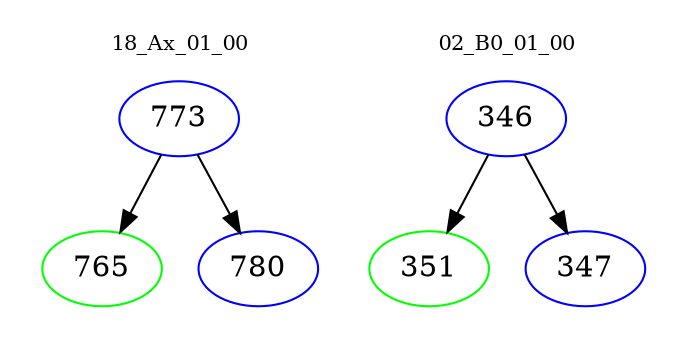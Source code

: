 digraph{
subgraph cluster_0 {
color = white
label = "18_Ax_01_00";
fontsize=10;
T0_773 [label="773", color="blue"]
T0_773 -> T0_765 [color="black"]
T0_765 [label="765", color="green"]
T0_773 -> T0_780 [color="black"]
T0_780 [label="780", color="blue"]
}
subgraph cluster_1 {
color = white
label = "02_B0_01_00";
fontsize=10;
T1_346 [label="346", color="blue"]
T1_346 -> T1_351 [color="black"]
T1_351 [label="351", color="green"]
T1_346 -> T1_347 [color="black"]
T1_347 [label="347", color="blue"]
}
}
